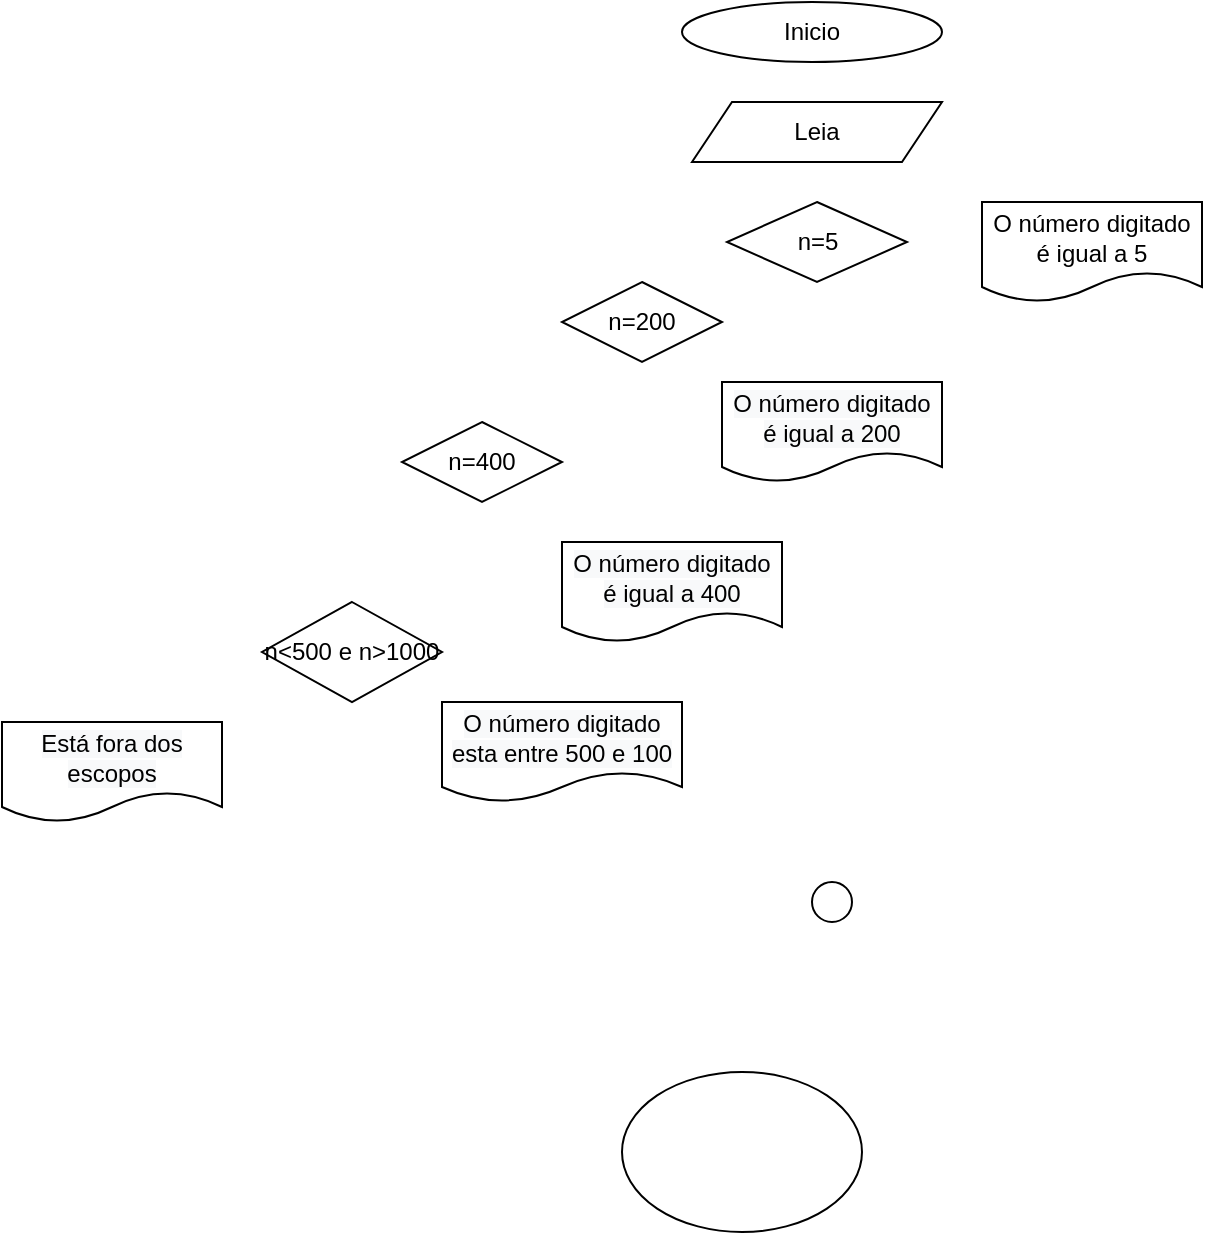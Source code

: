 <mxfile version="14.9.9" type="github"><diagram id="Lw7ue7PQ1qtaMyX8JPYg" name="Page-1"><mxGraphModel dx="486" dy="483" grid="1" gridSize="10" guides="1" tooltips="1" connect="1" arrows="1" fold="1" page="1" pageScale="1" pageWidth="827" pageHeight="1169" math="0" shadow="0"><root><mxCell id="0"/><mxCell id="1" parent="0"/><mxCell id="TzzG6C9LJQsX_WelsvlT-1" value="Inicio" style="ellipse;whiteSpace=wrap;html=1;" vertex="1" parent="1"><mxGeometry x="410" y="50" width="130" height="30" as="geometry"/></mxCell><mxCell id="TzzG6C9LJQsX_WelsvlT-2" value="Leia" style="shape=parallelogram;perimeter=parallelogramPerimeter;whiteSpace=wrap;html=1;fixedSize=1;" vertex="1" parent="1"><mxGeometry x="415" y="100" width="125" height="30" as="geometry"/></mxCell><mxCell id="TzzG6C9LJQsX_WelsvlT-3" value="n=5" style="rhombus;whiteSpace=wrap;html=1;" vertex="1" parent="1"><mxGeometry x="432.5" y="150" width="90" height="40" as="geometry"/></mxCell><mxCell id="TzzG6C9LJQsX_WelsvlT-4" value="O número digitado é igual a 5" style="shape=document;whiteSpace=wrap;html=1;boundedLbl=1;" vertex="1" parent="1"><mxGeometry x="560" y="150" width="110" height="50" as="geometry"/></mxCell><mxCell id="TzzG6C9LJQsX_WelsvlT-5" value="n=200" style="rhombus;whiteSpace=wrap;html=1;" vertex="1" parent="1"><mxGeometry x="350" y="190" width="80" height="40" as="geometry"/></mxCell><mxCell id="TzzG6C9LJQsX_WelsvlT-6" value="&lt;span style=&quot;color: rgb(0 , 0 , 0) ; font-family: &amp;#34;helvetica&amp;#34; ; font-size: 12px ; font-style: normal ; font-weight: 400 ; letter-spacing: normal ; text-align: center ; text-indent: 0px ; text-transform: none ; word-spacing: 0px ; background-color: rgb(248 , 249 , 250) ; display: inline ; float: none&quot;&gt;O número digitado é igual a 200&lt;/span&gt;" style="shape=document;whiteSpace=wrap;html=1;boundedLbl=1;" vertex="1" parent="1"><mxGeometry x="430" y="240" width="110" height="50" as="geometry"/></mxCell><mxCell id="TzzG6C9LJQsX_WelsvlT-7" value="n=400" style="rhombus;whiteSpace=wrap;html=1;" vertex="1" parent="1"><mxGeometry x="270" y="260" width="80" height="40" as="geometry"/></mxCell><mxCell id="TzzG6C9LJQsX_WelsvlT-9" value="&lt;span style=&quot;color: rgb(0 , 0 , 0) ; font-family: &amp;#34;helvetica&amp;#34; ; font-size: 12px ; font-style: normal ; font-weight: 400 ; letter-spacing: normal ; text-align: center ; text-indent: 0px ; text-transform: none ; word-spacing: 0px ; background-color: rgb(248 , 249 , 250) ; display: inline ; float: none&quot;&gt;O número digitado é igual a 400&lt;/span&gt;" style="shape=document;whiteSpace=wrap;html=1;boundedLbl=1;" vertex="1" parent="1"><mxGeometry x="350" y="320" width="110" height="50" as="geometry"/></mxCell><mxCell id="TzzG6C9LJQsX_WelsvlT-10" value="n&amp;lt;500 e n&amp;gt;1000" style="rhombus;whiteSpace=wrap;html=1;" vertex="1" parent="1"><mxGeometry x="200" y="350" width="90" height="50" as="geometry"/></mxCell><mxCell id="TzzG6C9LJQsX_WelsvlT-12" value="&lt;span style=&quot;color: rgb(0 , 0 , 0) ; font-family: &amp;#34;helvetica&amp;#34; ; font-size: 12px ; font-style: normal ; font-weight: 400 ; letter-spacing: normal ; text-align: center ; text-indent: 0px ; text-transform: none ; word-spacing: 0px ; background-color: rgb(248 , 249 , 250) ; display: inline ; float: none&quot;&gt;O número digitado esta entre 500 e 100&lt;/span&gt;" style="shape=document;whiteSpace=wrap;html=1;boundedLbl=1;" vertex="1" parent="1"><mxGeometry x="290" y="400" width="120" height="50" as="geometry"/></mxCell><mxCell id="TzzG6C9LJQsX_WelsvlT-14" value="&lt;span style=&quot;color: rgb(0 , 0 , 0) ; font-family: &amp;#34;helvetica&amp;#34; ; font-size: 12px ; font-style: normal ; font-weight: 400 ; letter-spacing: normal ; text-align: center ; text-indent: 0px ; text-transform: none ; word-spacing: 0px ; background-color: rgb(248 , 249 , 250) ; display: inline ; float: none&quot;&gt;Está fora dos escopos&lt;/span&gt;" style="shape=document;whiteSpace=wrap;html=1;boundedLbl=1;" vertex="1" parent="1"><mxGeometry x="70" y="410" width="110" height="50" as="geometry"/></mxCell><mxCell id="TzzG6C9LJQsX_WelsvlT-15" value="" style="ellipse;whiteSpace=wrap;html=1;" vertex="1" parent="1"><mxGeometry x="380" y="585" width="120" height="80" as="geometry"/></mxCell><mxCell id="TzzG6C9LJQsX_WelsvlT-16" value="" style="ellipse;whiteSpace=wrap;html=1;aspect=fixed;" vertex="1" parent="1"><mxGeometry x="475" y="490" width="20" height="20" as="geometry"/></mxCell></root></mxGraphModel></diagram></mxfile>